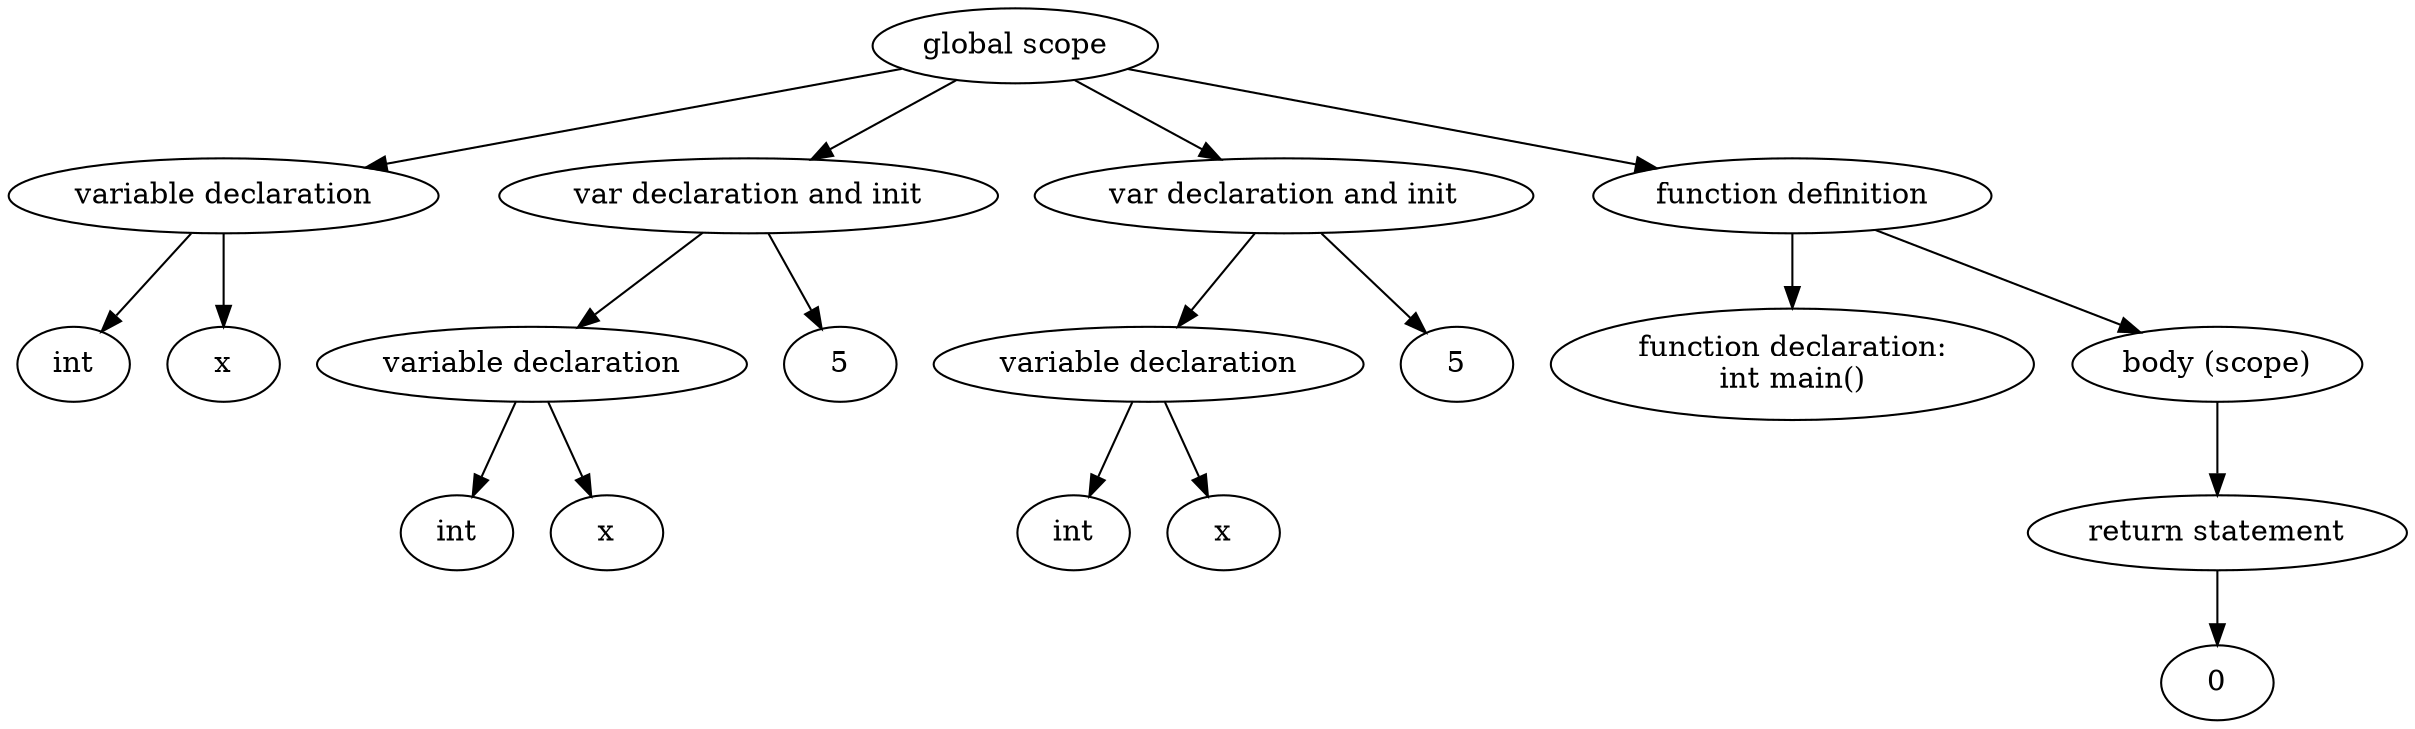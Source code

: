 digraph "Abstract Syntax Tree" {
	140480002129984 [label=int]
	140480002131472 -> 140480002129984
	140480002133584 [label=x]
	140480002131472 -> 140480002133584
	140480002131472 [label="variable declaration"]
	140480002130992 -> 140480002131472
	140480002132768 [label=int]
	140480002133728 -> 140480002132768
	140480002131568 [label=x]
	140480002133728 -> 140480002131568
	140480002133728 [label="variable declaration"]
	140480002131088 -> 140480002133728
	140480002132432 [label=5]
	140480002131088 -> 140480002132432
	140480002131088 [label="var declaration and init"]
	140480002130992 -> 140480002131088
	140480002132912 [label=int]
	140480002132864 -> 140480002132912
	140480002131520 [label=x]
	140480002132864 -> 140480002131520
	140480002132864 [label="variable declaration"]
	140480002132480 -> 140480002132864
	140480002130080 [label=5]
	140480002132480 -> 140480002130080
	140480002132480 [label="var declaration and init"]
	140480002130992 -> 140480002132480
	140480002209488 [label="function declaration:
int main()"]
	140480002210064 -> 140480002209488
	140480002209440 [label=0]
	140480002211264 -> 140480002209440
	140480002211264 [label="return statement"]
	140480002210016 -> 140480002211264
	140480002210016 [label="body (scope)"]
	140480002210064 -> 140480002210016
	140480002210064 [label="function definition"]
	140480002130992 -> 140480002210064
	140480002130992 [label="global scope"]
}
